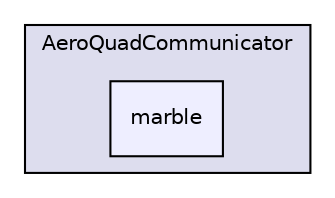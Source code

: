 digraph "Z:/Development/AeroQuadCommunicator/AeroQuadCommunicator/marble" {
  compound=true
  node [ fontsize="10", fontname="Helvetica"];
  edge [ labelfontsize="10", labelfontname="Helvetica"];
  subgraph clusterdir_ead29842ed5e7583567412f9bbf2108f {
    graph [ bgcolor="#ddddee", pencolor="black", label="AeroQuadCommunicator" fontname="Helvetica", fontsize="10", URL="dir_ead29842ed5e7583567412f9bbf2108f.html"]
  dir_b12ed95bc742d5eac96cb4002c12eead [shape=box, label="marble", style="filled", fillcolor="#eeeeff", pencolor="black", URL="dir_b12ed95bc742d5eac96cb4002c12eead.html"];
  }
}
